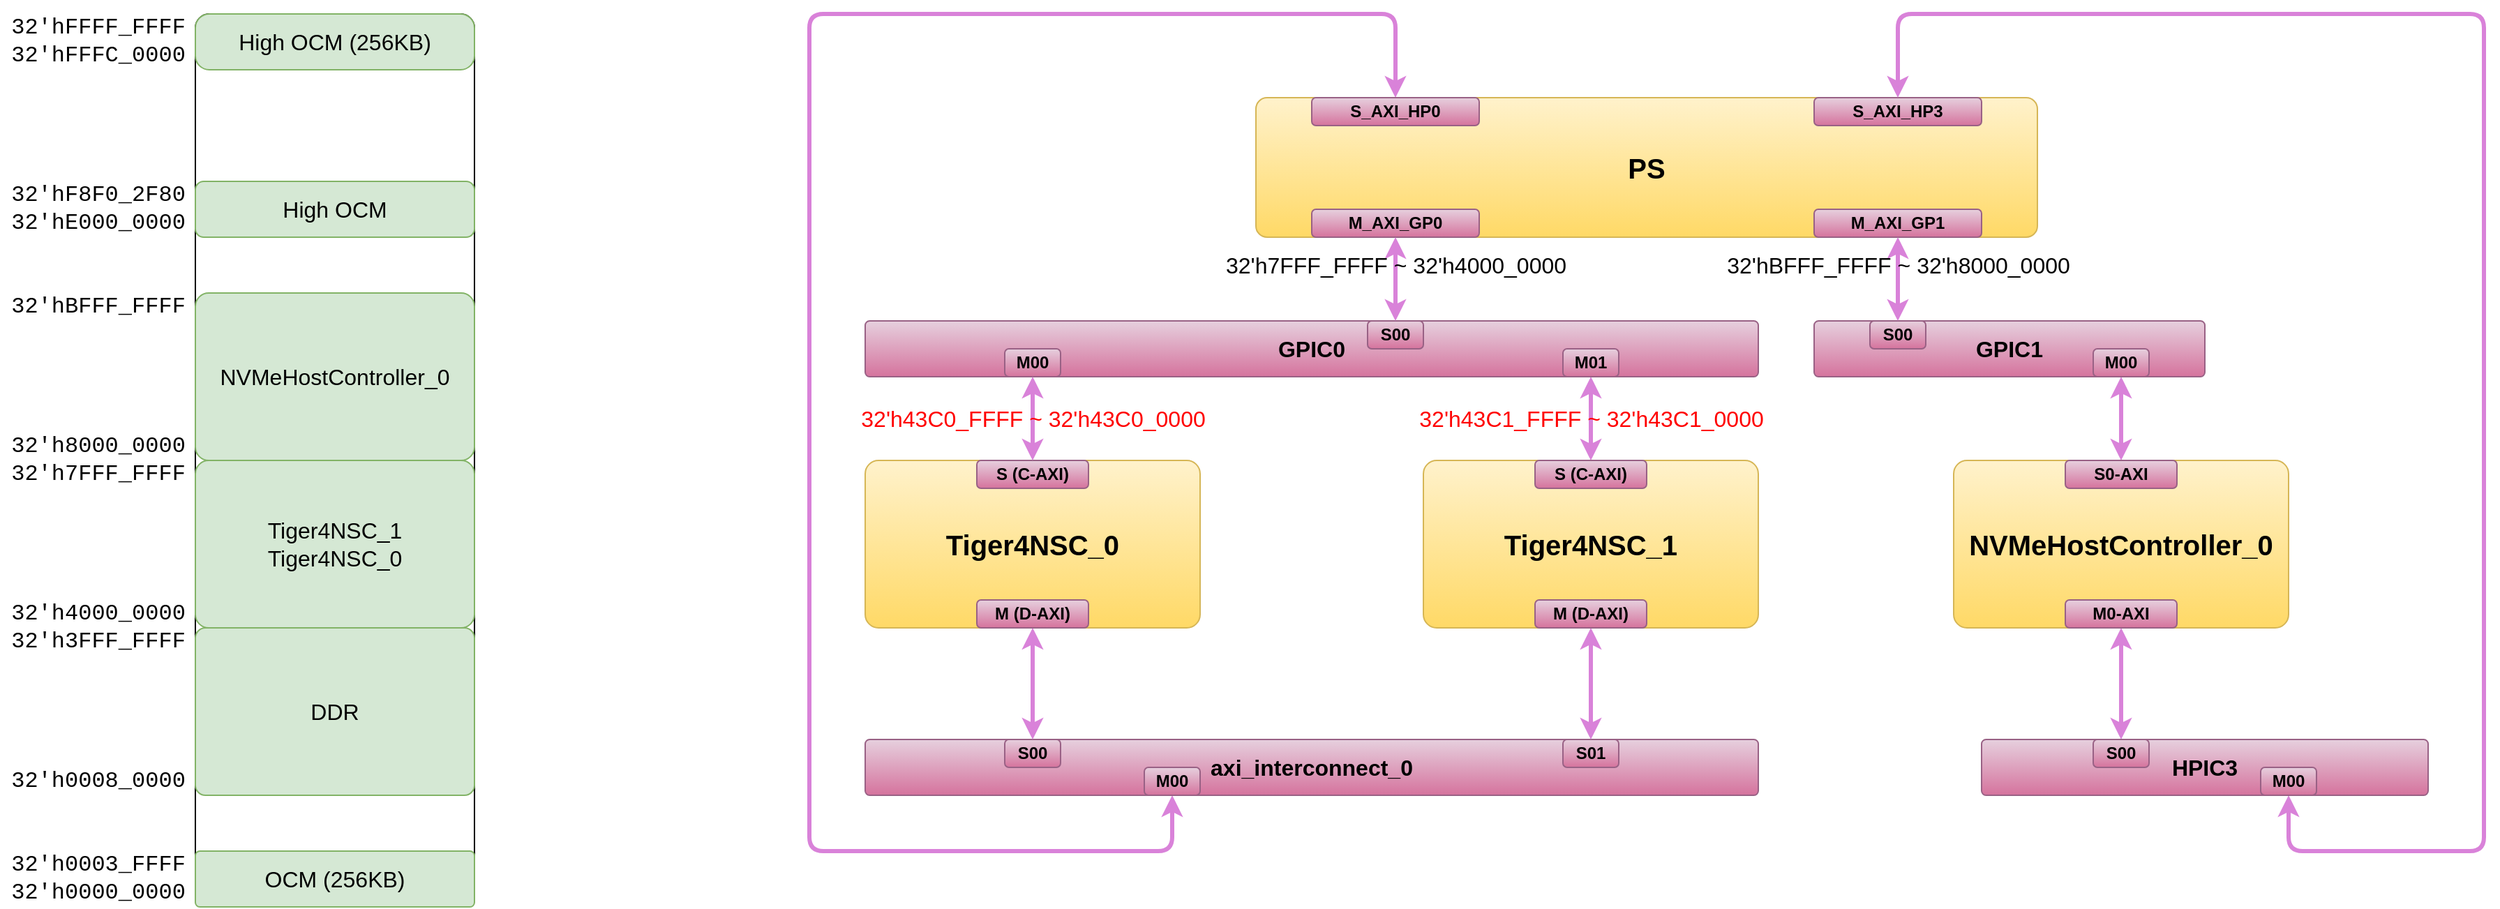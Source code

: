 <mxfile version="14.9.6" type="device"><diagram id="xmeL_-VHqo-WG-wXFNyT" name="第 1 页"><mxGraphModel dx="1408" dy="-854" grid="1" gridSize="10" guides="1" tooltips="1" connect="1" arrows="1" fold="1" page="1" pageScale="1" pageWidth="1169" pageHeight="827" math="0" shadow="0"><root><mxCell id="0"/><mxCell id="1" parent="0"/><mxCell id="A8qbDSt6L3Gd22lWpYSa-1" value="axi_interconnect_0" style="rounded=1;whiteSpace=wrap;html=1;arcSize=8;strokeColor=#996185;gradientColor=#d5739d;fillColor=#e6d0de;gradientDirection=south;horizontal=1;verticalAlign=middle;fontSize=16;fontStyle=1;" vertex="1" parent="1"><mxGeometry x="1000" y="2280" width="640" height="40" as="geometry"/></mxCell><mxCell id="A8qbDSt6L3Gd22lWpYSa-3" value="S00" style="rounded=1;whiteSpace=wrap;html=1;fillColor=#e6d0de;gradientColor=#d5739d;gradientDirection=south;verticalAlign=middle;strokeColor=#996185;fontStyle=1" vertex="1" parent="1"><mxGeometry x="1100" y="2280" width="40" height="20" as="geometry"/></mxCell><mxCell id="A8qbDSt6L3Gd22lWpYSa-4" value="S01" style="rounded=1;whiteSpace=wrap;html=1;fillColor=#e6d0de;gradientColor=#d5739d;gradientDirection=south;verticalAlign=middle;strokeColor=#996185;fontStyle=1" vertex="1" parent="1"><mxGeometry x="1500" y="2280" width="40" height="20" as="geometry"/></mxCell><mxCell id="A8qbDSt6L3Gd22lWpYSa-44" style="edgeStyle=orthogonalEdgeStyle;rounded=1;orthogonalLoop=1;jettySize=auto;html=1;exitX=0.5;exitY=1;exitDx=0;exitDy=0;entryX=0.5;entryY=0;entryDx=0;entryDy=0;fontSize=13;fontStyle=1;verticalAlign=bottom;strokeColor=#D982D9;strokeWidth=3;labelBackgroundColor=none;startFill=1;startArrow=classic;" edge="1" parent="1" source="A8qbDSt6L3Gd22lWpYSa-6" target="A8qbDSt6L3Gd22lWpYSa-31"><mxGeometry relative="1" as="geometry"><Array as="points"><mxPoint x="1220" y="2360"/><mxPoint x="960" y="2360"/><mxPoint x="960" y="1760"/><mxPoint x="1380" y="1760"/></Array></mxGeometry></mxCell><mxCell id="A8qbDSt6L3Gd22lWpYSa-6" value="M00" style="rounded=1;whiteSpace=wrap;html=1;fillColor=#e6d0de;gradientColor=#d5739d;gradientDirection=south;verticalAlign=middle;strokeColor=#996185;fontStyle=1" vertex="1" parent="1"><mxGeometry x="1200" y="2300" width="40" height="20" as="geometry"/></mxCell><mxCell id="A8qbDSt6L3Gd22lWpYSa-7" value="PS" style="rounded=1;whiteSpace=wrap;html=1;arcSize=8;strokeColor=#d6b656;gradientColor=#ffd966;fillColor=#fff2cc;gradientDirection=south;horizontal=1;verticalAlign=middle;fontSize=20;fontStyle=1" vertex="1" parent="1"><mxGeometry x="1280" y="1820" width="560" height="100" as="geometry"/></mxCell><mxCell id="A8qbDSt6L3Gd22lWpYSa-8" value="M_AXI_GP0" style="rounded=1;whiteSpace=wrap;html=1;fillColor=#e6d0de;gradientColor=#d5739d;gradientDirection=south;verticalAlign=middle;strokeColor=#996185;fontStyle=1" vertex="1" parent="1"><mxGeometry x="1320" y="1900" width="120" height="20" as="geometry"/></mxCell><mxCell id="A8qbDSt6L3Gd22lWpYSa-9" value="M_AXI_GP1" style="rounded=1;whiteSpace=wrap;html=1;fillColor=#e6d0de;gradientColor=#d5739d;gradientDirection=south;verticalAlign=middle;strokeColor=#996185;fontStyle=1" vertex="1" parent="1"><mxGeometry x="1680" y="1900" width="120" height="20" as="geometry"/></mxCell><mxCell id="A8qbDSt6L3Gd22lWpYSa-10" value="GPIC0" style="rounded=1;whiteSpace=wrap;html=1;arcSize=8;strokeColor=#996185;gradientColor=#d5739d;fillColor=#e6d0de;gradientDirection=south;horizontal=1;verticalAlign=middle;fontSize=16;fontStyle=1" vertex="1" parent="1"><mxGeometry x="1000" y="1980" width="640" height="40" as="geometry"/></mxCell><mxCell id="A8qbDSt6L3Gd22lWpYSa-11" value="S00" style="rounded=1;whiteSpace=wrap;html=1;fillColor=#e6d0de;gradientColor=#d5739d;gradientDirection=south;verticalAlign=middle;strokeColor=#996185;fontStyle=1" vertex="1" parent="1"><mxGeometry x="1360" y="1980" width="40" height="20" as="geometry"/></mxCell><mxCell id="A8qbDSt6L3Gd22lWpYSa-14" value="" style="edgeStyle=orthogonalEdgeStyle;rounded=1;jumpStyle=arc;orthogonalLoop=1;jettySize=auto;html=1;labelBackgroundColor=none;startArrow=classic;startFill=1;align=center;verticalAlign=bottom;strokeWidth=3;strokeColor=#D982D9;fontStyle=1;fontSize=13;exitX=0.5;exitY=1;exitDx=0;exitDy=0;entryX=0.5;entryY=0;entryDx=0;entryDy=0;" edge="1" parent="1" source="A8qbDSt6L3Gd22lWpYSa-8" target="A8qbDSt6L3Gd22lWpYSa-11"><mxGeometry x="-0.771" relative="1" as="geometry"><mxPoint as="offset"/><mxPoint x="1400" y="1940" as="sourcePoint"/><mxPoint x="1420" y="1950" as="targetPoint"/></mxGeometry></mxCell><mxCell id="A8qbDSt6L3Gd22lWpYSa-15" value="GPIC1" style="rounded=1;whiteSpace=wrap;html=1;arcSize=8;strokeColor=#996185;gradientColor=#d5739d;fillColor=#e6d0de;gradientDirection=south;horizontal=1;verticalAlign=middle;fontSize=16;fontStyle=1" vertex="1" parent="1"><mxGeometry x="1680" y="1980" width="280" height="40" as="geometry"/></mxCell><mxCell id="A8qbDSt6L3Gd22lWpYSa-16" value="S00" style="rounded=1;whiteSpace=wrap;html=1;fillColor=#e6d0de;gradientColor=#d5739d;gradientDirection=south;verticalAlign=middle;strokeColor=#996185;fontStyle=1" vertex="1" parent="1"><mxGeometry x="1720" y="1980" width="40" height="20" as="geometry"/></mxCell><mxCell id="A8qbDSt6L3Gd22lWpYSa-17" value="" style="edgeStyle=orthogonalEdgeStyle;rounded=1;jumpStyle=arc;orthogonalLoop=1;jettySize=auto;html=1;labelBackgroundColor=none;startArrow=classic;startFill=1;align=center;verticalAlign=bottom;strokeWidth=3;strokeColor=#D982D9;fontStyle=1;fontSize=13;exitX=0.5;exitY=1;exitDx=0;exitDy=0;entryX=0.5;entryY=0;entryDx=0;entryDy=0;" edge="1" parent="1" source="A8qbDSt6L3Gd22lWpYSa-9" target="A8qbDSt6L3Gd22lWpYSa-16"><mxGeometry x="-0.771" relative="1" as="geometry"><mxPoint as="offset"/><mxPoint x="1720" y="1950" as="sourcePoint"/><mxPoint x="1710" y="1955" as="targetPoint"/></mxGeometry></mxCell><mxCell id="A8qbDSt6L3Gd22lWpYSa-18" value="M00" style="rounded=1;whiteSpace=wrap;html=1;fillColor=#e6d0de;gradientColor=#d5739d;gradientDirection=south;verticalAlign=middle;strokeColor=#996185;fontStyle=1" vertex="1" parent="1"><mxGeometry x="1100" y="2000" width="40" height="20" as="geometry"/></mxCell><mxCell id="A8qbDSt6L3Gd22lWpYSa-38" style="edgeStyle=orthogonalEdgeStyle;rounded=1;orthogonalLoop=1;jettySize=auto;html=1;exitX=0.5;exitY=1;exitDx=0;exitDy=0;entryX=0.5;entryY=0;entryDx=0;entryDy=0;fontSize=13;fontStyle=1;verticalAlign=bottom;strokeColor=#D982D9;strokeWidth=3;labelBackgroundColor=none;startFill=1;startArrow=classic;" edge="1" parent="1" source="A8qbDSt6L3Gd22lWpYSa-19" target="A8qbDSt6L3Gd22lWpYSa-25"><mxGeometry relative="1" as="geometry"/></mxCell><mxCell id="A8qbDSt6L3Gd22lWpYSa-19" value="M01" style="rounded=1;whiteSpace=wrap;html=1;fillColor=#e6d0de;gradientColor=#d5739d;gradientDirection=south;verticalAlign=middle;strokeColor=#996185;fontStyle=1" vertex="1" parent="1"><mxGeometry x="1500" y="2000" width="40" height="20" as="geometry"/></mxCell><mxCell id="A8qbDSt6L3Gd22lWpYSa-39" style="edgeStyle=orthogonalEdgeStyle;rounded=1;orthogonalLoop=1;jettySize=auto;html=1;exitX=0.5;exitY=1;exitDx=0;exitDy=0;entryX=0.5;entryY=0;entryDx=0;entryDy=0;fontSize=13;fontStyle=1;verticalAlign=bottom;strokeColor=#D982D9;strokeWidth=3;labelBackgroundColor=none;startFill=1;startArrow=classic;" edge="1" parent="1" source="A8qbDSt6L3Gd22lWpYSa-21" target="A8qbDSt6L3Gd22lWpYSa-29"><mxGeometry relative="1" as="geometry"/></mxCell><mxCell id="A8qbDSt6L3Gd22lWpYSa-21" value="M00" style="rounded=1;whiteSpace=wrap;html=1;fillColor=#e6d0de;gradientColor=#d5739d;gradientDirection=south;verticalAlign=middle;strokeColor=#996185;fontStyle=1" vertex="1" parent="1"><mxGeometry x="1880" y="2000" width="40" height="20" as="geometry"/></mxCell><mxCell id="A8qbDSt6L3Gd22lWpYSa-22" value="Tiger4NSC_0" style="rounded=1;whiteSpace=wrap;html=1;arcSize=8;strokeColor=#d6b656;gradientColor=#ffd966;fillColor=#fff2cc;gradientDirection=south;horizontal=1;verticalAlign=middle;fontSize=20;fontStyle=1" vertex="1" parent="1"><mxGeometry x="1000" y="2080" width="240" height="120" as="geometry"/></mxCell><mxCell id="A8qbDSt6L3Gd22lWpYSa-23" value="Tiger4NSC_1" style="rounded=1;whiteSpace=wrap;html=1;arcSize=8;strokeColor=#d6b656;gradientColor=#ffd966;fillColor=#fff2cc;gradientDirection=south;horizontal=1;verticalAlign=middle;fontSize=20;fontStyle=1" vertex="1" parent="1"><mxGeometry x="1400" y="2080" width="240" height="120" as="geometry"/></mxCell><mxCell id="A8qbDSt6L3Gd22lWpYSa-24" value="S (C-AXI)" style="rounded=1;whiteSpace=wrap;html=1;fillColor=#e6d0de;gradientColor=#d5739d;gradientDirection=south;verticalAlign=middle;strokeColor=#996185;fontStyle=1" vertex="1" parent="1"><mxGeometry x="1080" y="2080" width="80" height="20" as="geometry"/></mxCell><mxCell id="A8qbDSt6L3Gd22lWpYSa-25" value="S (C-AXI)" style="rounded=1;whiteSpace=wrap;html=1;fillColor=#e6d0de;gradientColor=#d5739d;gradientDirection=south;verticalAlign=middle;strokeColor=#996185;fontStyle=1" vertex="1" parent="1"><mxGeometry x="1480" y="2080" width="80" height="20" as="geometry"/></mxCell><mxCell id="A8qbDSt6L3Gd22lWpYSa-42" style="edgeStyle=orthogonalEdgeStyle;rounded=1;orthogonalLoop=1;jettySize=auto;html=1;exitX=0.5;exitY=1;exitDx=0;exitDy=0;entryX=0.5;entryY=0;entryDx=0;entryDy=0;fontSize=13;fontStyle=1;verticalAlign=bottom;strokeColor=#D982D9;strokeWidth=3;labelBackgroundColor=none;startFill=1;startArrow=classic;" edge="1" parent="1" source="A8qbDSt6L3Gd22lWpYSa-26" target="A8qbDSt6L3Gd22lWpYSa-3"><mxGeometry relative="1" as="geometry"/></mxCell><mxCell id="A8qbDSt6L3Gd22lWpYSa-26" value="M (D-AXI)" style="rounded=1;whiteSpace=wrap;html=1;fillColor=#e6d0de;gradientColor=#d5739d;gradientDirection=south;verticalAlign=middle;strokeColor=#996185;fontStyle=1" vertex="1" parent="1"><mxGeometry x="1080" y="2180" width="80" height="20" as="geometry"/></mxCell><mxCell id="A8qbDSt6L3Gd22lWpYSa-41" style="edgeStyle=orthogonalEdgeStyle;rounded=1;orthogonalLoop=1;jettySize=auto;html=1;exitX=0.5;exitY=1;exitDx=0;exitDy=0;entryX=0.5;entryY=0;entryDx=0;entryDy=0;fontSize=13;fontStyle=1;verticalAlign=bottom;strokeColor=#D982D9;strokeWidth=3;labelBackgroundColor=none;startFill=1;startArrow=classic;" edge="1" parent="1" source="A8qbDSt6L3Gd22lWpYSa-27" target="A8qbDSt6L3Gd22lWpYSa-4"><mxGeometry relative="1" as="geometry"/></mxCell><mxCell id="A8qbDSt6L3Gd22lWpYSa-27" value="M (D-AXI)" style="rounded=1;whiteSpace=wrap;html=1;fillColor=#e6d0de;gradientColor=#d5739d;gradientDirection=south;verticalAlign=middle;strokeColor=#996185;fontStyle=1" vertex="1" parent="1"><mxGeometry x="1480" y="2180" width="80" height="20" as="geometry"/></mxCell><mxCell id="A8qbDSt6L3Gd22lWpYSa-28" value="NVMeHostController_0" style="rounded=1;whiteSpace=wrap;html=1;arcSize=8;strokeColor=#d6b656;gradientColor=#ffd966;fillColor=#fff2cc;gradientDirection=south;horizontal=1;verticalAlign=middle;fontSize=20;fontStyle=1" vertex="1" parent="1"><mxGeometry x="1780" y="2080" width="240" height="120" as="geometry"/></mxCell><mxCell id="A8qbDSt6L3Gd22lWpYSa-29" value="S0-AXI" style="rounded=1;whiteSpace=wrap;html=1;fillColor=#e6d0de;gradientColor=#d5739d;gradientDirection=south;verticalAlign=middle;strokeColor=#996185;fontStyle=1" vertex="1" parent="1"><mxGeometry x="1860" y="2080" width="80" height="20" as="geometry"/></mxCell><mxCell id="A8qbDSt6L3Gd22lWpYSa-40" style="edgeStyle=orthogonalEdgeStyle;rounded=1;orthogonalLoop=1;jettySize=auto;html=1;exitX=0.5;exitY=1;exitDx=0;exitDy=0;entryX=0.5;entryY=0;entryDx=0;entryDy=0;fontSize=13;fontStyle=1;verticalAlign=bottom;strokeColor=#D982D9;strokeWidth=3;labelBackgroundColor=none;startFill=1;startArrow=classic;" edge="1" parent="1" source="A8qbDSt6L3Gd22lWpYSa-30" target="A8qbDSt6L3Gd22lWpYSa-34"><mxGeometry relative="1" as="geometry"/></mxCell><mxCell id="A8qbDSt6L3Gd22lWpYSa-30" value="M0-AXI" style="rounded=1;whiteSpace=wrap;html=1;fillColor=#e6d0de;gradientColor=#d5739d;gradientDirection=south;verticalAlign=middle;strokeColor=#996185;fontStyle=1" vertex="1" parent="1"><mxGeometry x="1860" y="2180" width="80" height="20" as="geometry"/></mxCell><mxCell id="A8qbDSt6L3Gd22lWpYSa-31" value="S_AXI_HP0" style="rounded=1;whiteSpace=wrap;html=1;fillColor=#e6d0de;gradientColor=#d5739d;gradientDirection=south;verticalAlign=middle;strokeColor=#996185;fontStyle=1" vertex="1" parent="1"><mxGeometry x="1320" y="1820" width="120" height="20" as="geometry"/></mxCell><mxCell id="A8qbDSt6L3Gd22lWpYSa-32" value="S_AXI_HP3" style="rounded=1;whiteSpace=wrap;html=1;fillColor=#e6d0de;gradientColor=#d5739d;gradientDirection=south;verticalAlign=middle;strokeColor=#996185;fontStyle=1" vertex="1" parent="1"><mxGeometry x="1680" y="1820" width="120" height="20" as="geometry"/></mxCell><mxCell id="A8qbDSt6L3Gd22lWpYSa-33" value="HPIC3" style="rounded=1;whiteSpace=wrap;html=1;arcSize=8;strokeColor=#996185;gradientColor=#d5739d;fillColor=#e6d0de;gradientDirection=south;horizontal=1;verticalAlign=middle;fontSize=16;fontStyle=1" vertex="1" parent="1"><mxGeometry x="1800" y="2280" width="320" height="40" as="geometry"/></mxCell><mxCell id="A8qbDSt6L3Gd22lWpYSa-34" value="S00" style="rounded=1;whiteSpace=wrap;html=1;fillColor=#e6d0de;gradientColor=#d5739d;gradientDirection=south;verticalAlign=middle;strokeColor=#996185;fontStyle=1" vertex="1" parent="1"><mxGeometry x="1880" y="2280" width="40" height="20" as="geometry"/></mxCell><mxCell id="A8qbDSt6L3Gd22lWpYSa-43" style="edgeStyle=orthogonalEdgeStyle;rounded=1;orthogonalLoop=1;jettySize=auto;html=1;exitX=0.5;exitY=1;exitDx=0;exitDy=0;entryX=0.5;entryY=0;entryDx=0;entryDy=0;fontSize=13;fontStyle=1;verticalAlign=bottom;strokeColor=#D982D9;strokeWidth=3;labelBackgroundColor=none;startFill=1;startArrow=classic;" edge="1" parent="1" source="A8qbDSt6L3Gd22lWpYSa-35" target="A8qbDSt6L3Gd22lWpYSa-32"><mxGeometry relative="1" as="geometry"><Array as="points"><mxPoint x="2020" y="2360"/><mxPoint x="2160" y="2360"/><mxPoint x="2160" y="1760"/><mxPoint x="1740" y="1760"/></Array></mxGeometry></mxCell><mxCell id="A8qbDSt6L3Gd22lWpYSa-35" value="M00" style="rounded=1;whiteSpace=wrap;html=1;fillColor=#e6d0de;gradientColor=#d5739d;gradientDirection=south;verticalAlign=middle;strokeColor=#996185;fontStyle=1" vertex="1" parent="1"><mxGeometry x="2000" y="2300" width="40" height="20" as="geometry"/></mxCell><mxCell id="A8qbDSt6L3Gd22lWpYSa-37" value="" style="edgeStyle=orthogonalEdgeStyle;rounded=1;jumpStyle=arc;orthogonalLoop=1;jettySize=auto;html=1;labelBackgroundColor=none;startArrow=classic;startFill=1;align=center;verticalAlign=bottom;strokeWidth=3;strokeColor=#D982D9;fontStyle=1;fontSize=13;entryX=0.5;entryY=0;entryDx=0;entryDy=0;exitX=0.5;exitY=1;exitDx=0;exitDy=0;" edge="1" parent="1" source="A8qbDSt6L3Gd22lWpYSa-18" target="A8qbDSt6L3Gd22lWpYSa-24"><mxGeometry x="-0.771" relative="1" as="geometry"><mxPoint as="offset"/><mxPoint x="1100" y="2050" as="sourcePoint"/><mxPoint x="1390" y="1990" as="targetPoint"/></mxGeometry></mxCell><mxCell id="A8qbDSt6L3Gd22lWpYSa-45" value="32'h7FFF_FFFF ~ 32'h4000_0000" style="text;html=1;align=center;verticalAlign=middle;resizable=0;points=[];autosize=1;strokeColor=none;fontSize=16;" vertex="1" parent="1"><mxGeometry x="1250" y="1930" width="260" height="20" as="geometry"/></mxCell><mxCell id="A8qbDSt6L3Gd22lWpYSa-46" value="32'hBFFF_FFFF ~ 32'h8000_0000" style="text;html=1;align=center;verticalAlign=middle;resizable=0;points=[];autosize=1;strokeColor=none;fontSize=16;" vertex="1" parent="1"><mxGeometry x="1610" y="1930" width="260" height="20" as="geometry"/></mxCell><mxCell id="A8qbDSt6L3Gd22lWpYSa-52" value="32'h0008_0000" style="text;html=1;align=center;verticalAlign=middle;resizable=0;points=[];autosize=1;strokeColor=none;fontSize=16;fontFamily=Courier New;" vertex="1" parent="1"><mxGeometry x="380" y="2300" width="140" height="20" as="geometry"/></mxCell><mxCell id="A8qbDSt6L3Gd22lWpYSa-53" value="32'h3FFF_FFFF" style="text;html=1;align=center;verticalAlign=middle;resizable=0;points=[];autosize=1;strokeColor=none;fontSize=16;fontFamily=Courier New;" vertex="1" parent="1"><mxGeometry x="380" y="2200" width="140" height="20" as="geometry"/></mxCell><mxCell id="A8qbDSt6L3Gd22lWpYSa-55" value="32'h4000_0000" style="text;html=1;align=center;verticalAlign=middle;resizable=0;points=[];autosize=1;strokeColor=none;fontSize=16;fontFamily=Courier New;" vertex="1" parent="1"><mxGeometry x="380" y="2180" width="140" height="20" as="geometry"/></mxCell><mxCell id="A8qbDSt6L3Gd22lWpYSa-56" value="32'h7FFF_FFFF" style="text;html=1;align=center;verticalAlign=middle;resizable=0;points=[];autosize=1;strokeColor=none;fontSize=16;fontFamily=Courier New;" vertex="1" parent="1"><mxGeometry x="380" y="2080" width="140" height="20" as="geometry"/></mxCell><mxCell id="A8qbDSt6L3Gd22lWpYSa-58" value="32'h8000_0000" style="text;html=1;align=center;verticalAlign=middle;resizable=0;points=[];autosize=1;strokeColor=none;fontSize=16;fontFamily=Courier New;" vertex="1" parent="1"><mxGeometry x="380" y="2060" width="140" height="20" as="geometry"/></mxCell><mxCell id="A8qbDSt6L3Gd22lWpYSa-59" value="32'hBFFF_FFFF" style="text;html=1;align=center;verticalAlign=middle;resizable=0;points=[];autosize=1;strokeColor=none;fontSize=16;fontFamily=Courier New;" vertex="1" parent="1"><mxGeometry x="380" y="1960" width="140" height="20" as="geometry"/></mxCell><mxCell id="A8qbDSt6L3Gd22lWpYSa-50" value="" style="rounded=1;whiteSpace=wrap;html=1;fontSize=16;verticalAlign=middle;arcSize=5;" vertex="1" parent="1"><mxGeometry x="520" y="1760" width="200" height="640" as="geometry"/></mxCell><mxCell id="A8qbDSt6L3Gd22lWpYSa-51" value="DDR" style="rounded=1;whiteSpace=wrap;html=1;fontSize=16;verticalAlign=middle;arcSize=6;fillColor=#d5e8d4;strokeColor=#82b366;" vertex="1" parent="1"><mxGeometry x="520" y="2200" width="200" height="120" as="geometry"/></mxCell><mxCell id="A8qbDSt6L3Gd22lWpYSa-54" value="Tiger4NSC_1&lt;br&gt;Tiger4NSC_0" style="rounded=1;whiteSpace=wrap;html=1;fontSize=16;verticalAlign=middle;arcSize=8;fillColor=#d5e8d4;strokeColor=#82b366;" vertex="1" parent="1"><mxGeometry x="520" y="2080" width="200" height="120" as="geometry"/></mxCell><mxCell id="A8qbDSt6L3Gd22lWpYSa-57" value="NVMeHostController_0" style="rounded=1;whiteSpace=wrap;html=1;fontSize=16;verticalAlign=middle;arcSize=8;fillColor=#d5e8d4;strokeColor=#82b366;" vertex="1" parent="1"><mxGeometry x="520" y="1960" width="200" height="120" as="geometry"/></mxCell><mxCell id="A8qbDSt6L3Gd22lWpYSa-61" value="OCM (256KB)" style="rounded=1;whiteSpace=wrap;html=1;fontSize=16;verticalAlign=middle;arcSize=8;fillColor=#d5e8d4;strokeColor=#82b366;" vertex="1" parent="1"><mxGeometry x="520" y="2360" width="200" height="40" as="geometry"/></mxCell><mxCell id="A8qbDSt6L3Gd22lWpYSa-62" value="32'h0000_0000" style="text;html=1;align=center;verticalAlign=middle;resizable=0;points=[];autosize=1;strokeColor=none;fontSize=16;fontFamily=Courier New;" vertex="1" parent="1"><mxGeometry x="380" y="2380" width="140" height="20" as="geometry"/></mxCell><mxCell id="A8qbDSt6L3Gd22lWpYSa-63" value="32'h0003_FFFF" style="text;html=1;align=center;verticalAlign=middle;resizable=0;points=[];autosize=1;strokeColor=none;fontSize=16;fontFamily=Courier New;" vertex="1" parent="1"><mxGeometry x="380" y="2360" width="140" height="20" as="geometry"/></mxCell><mxCell id="A8qbDSt6L3Gd22lWpYSa-64" value="32'hFFFC_0000" style="text;html=1;align=center;verticalAlign=middle;resizable=0;points=[];autosize=1;strokeColor=none;fontSize=16;fontFamily=Courier New;" vertex="1" parent="1"><mxGeometry x="380" y="1780" width="140" height="20" as="geometry"/></mxCell><mxCell id="A8qbDSt6L3Gd22lWpYSa-65" value="32'hFFFF_FFFF" style="text;html=1;align=center;verticalAlign=middle;resizable=0;points=[];autosize=1;strokeColor=none;fontSize=16;fontFamily=Courier New;" vertex="1" parent="1"><mxGeometry x="380" y="1760" width="140" height="20" as="geometry"/></mxCell><mxCell id="A8qbDSt6L3Gd22lWpYSa-66" value="High OCM (256KB)" style="rounded=1;whiteSpace=wrap;html=1;fontSize=16;verticalAlign=middle;arcSize=25;fillColor=#d5e8d4;strokeColor=#82b366;" vertex="1" parent="1"><mxGeometry x="520" y="1760" width="200" height="40" as="geometry"/></mxCell><mxCell id="A8qbDSt6L3Gd22lWpYSa-67" value="High OCM" style="rounded=1;whiteSpace=wrap;html=1;fontSize=16;verticalAlign=middle;arcSize=15;fillColor=#d5e8d4;strokeColor=#82b366;" vertex="1" parent="1"><mxGeometry x="520" y="1880" width="200" height="40" as="geometry"/></mxCell><mxCell id="A8qbDSt6L3Gd22lWpYSa-68" value="32'hE000_0000" style="text;html=1;align=center;verticalAlign=middle;resizable=0;points=[];autosize=1;strokeColor=none;fontSize=16;fontFamily=Courier New;" vertex="1" parent="1"><mxGeometry x="380" y="1900" width="140" height="20" as="geometry"/></mxCell><mxCell id="A8qbDSt6L3Gd22lWpYSa-69" value="32'hF8F0_2F80" style="text;html=1;align=center;verticalAlign=middle;resizable=0;points=[];autosize=1;strokeColor=none;fontSize=16;fontFamily=Courier New;" vertex="1" parent="1"><mxGeometry x="380" y="1880" width="140" height="20" as="geometry"/></mxCell><mxCell id="A8qbDSt6L3Gd22lWpYSa-71" value="32'h43C0_FFFF ~ 32'h43C0_0000" style="text;html=1;align=center;verticalAlign=middle;resizable=0;points=[];autosize=1;strokeColor=none;fontSize=16;fontColor=#FF0000;" vertex="1" parent="1"><mxGeometry x="990" y="2040" width="260" height="20" as="geometry"/></mxCell><mxCell id="A8qbDSt6L3Gd22lWpYSa-72" value="32'h43C1_FFFF ~ 32'h43C1_0000" style="text;html=1;align=center;verticalAlign=middle;resizable=0;points=[];autosize=1;strokeColor=none;fontSize=16;fontColor=#FF0000;" vertex="1" parent="1"><mxGeometry x="1390" y="2040" width="260" height="20" as="geometry"/></mxCell></root></mxGraphModel></diagram></mxfile>